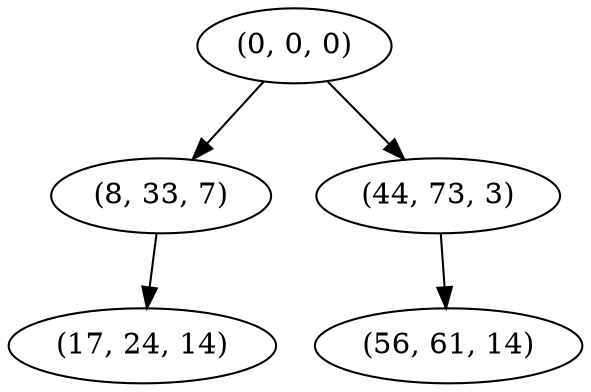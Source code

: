 digraph tree {
    "(0, 0, 0)";
    "(8, 33, 7)";
    "(17, 24, 14)";
    "(44, 73, 3)";
    "(56, 61, 14)";
    "(0, 0, 0)" -> "(8, 33, 7)";
    "(0, 0, 0)" -> "(44, 73, 3)";
    "(8, 33, 7)" -> "(17, 24, 14)";
    "(44, 73, 3)" -> "(56, 61, 14)";
}
